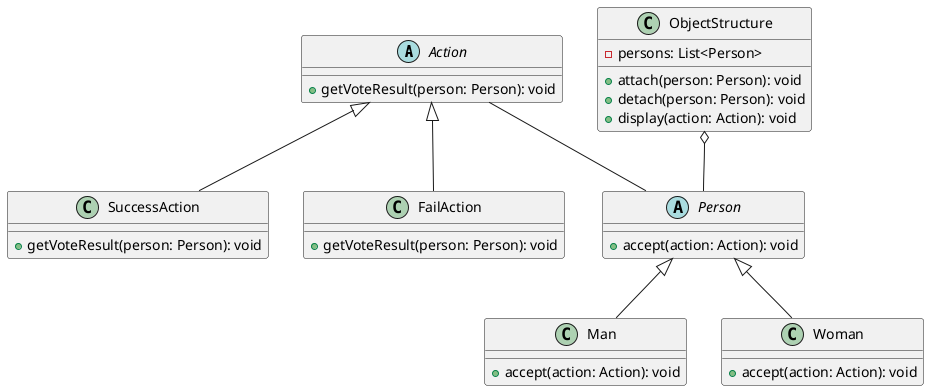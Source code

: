 @startuml
abstract class Action{
    + getVoteResult(person: Person): void
}

class SuccessAction{
    + getVoteResult(person: Person): void
}

class FailAction{
    + getVoteResult(person: Person): void
}
Action <|-- SuccessAction
Action <|-- FailAction

abstract class Person{
    + accept(action: Action): void
}

class Man{
    + accept(action: Action): void
}
class Woman{
    + accept(action: Action): void
}

Person <|-- Man
Person <|-- Woman
Action -- Person

class ObjectStructure{
    - persons: List<Person>
    + attach(person: Person): void
    + detach(person: Person): void
    + display(action: Action): void
}

ObjectStructure o-- Person

@enduml